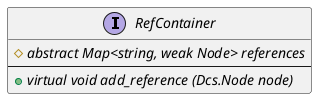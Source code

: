 /'
 '  UML file for RefContainer interface
 '/

@startuml
interface RefContainer {
    #{abstract} abstract Map<string, weak Node> references
    ----
    +{abstract} virtual void add_reference (Dcs.Node node)
}
@enduml
